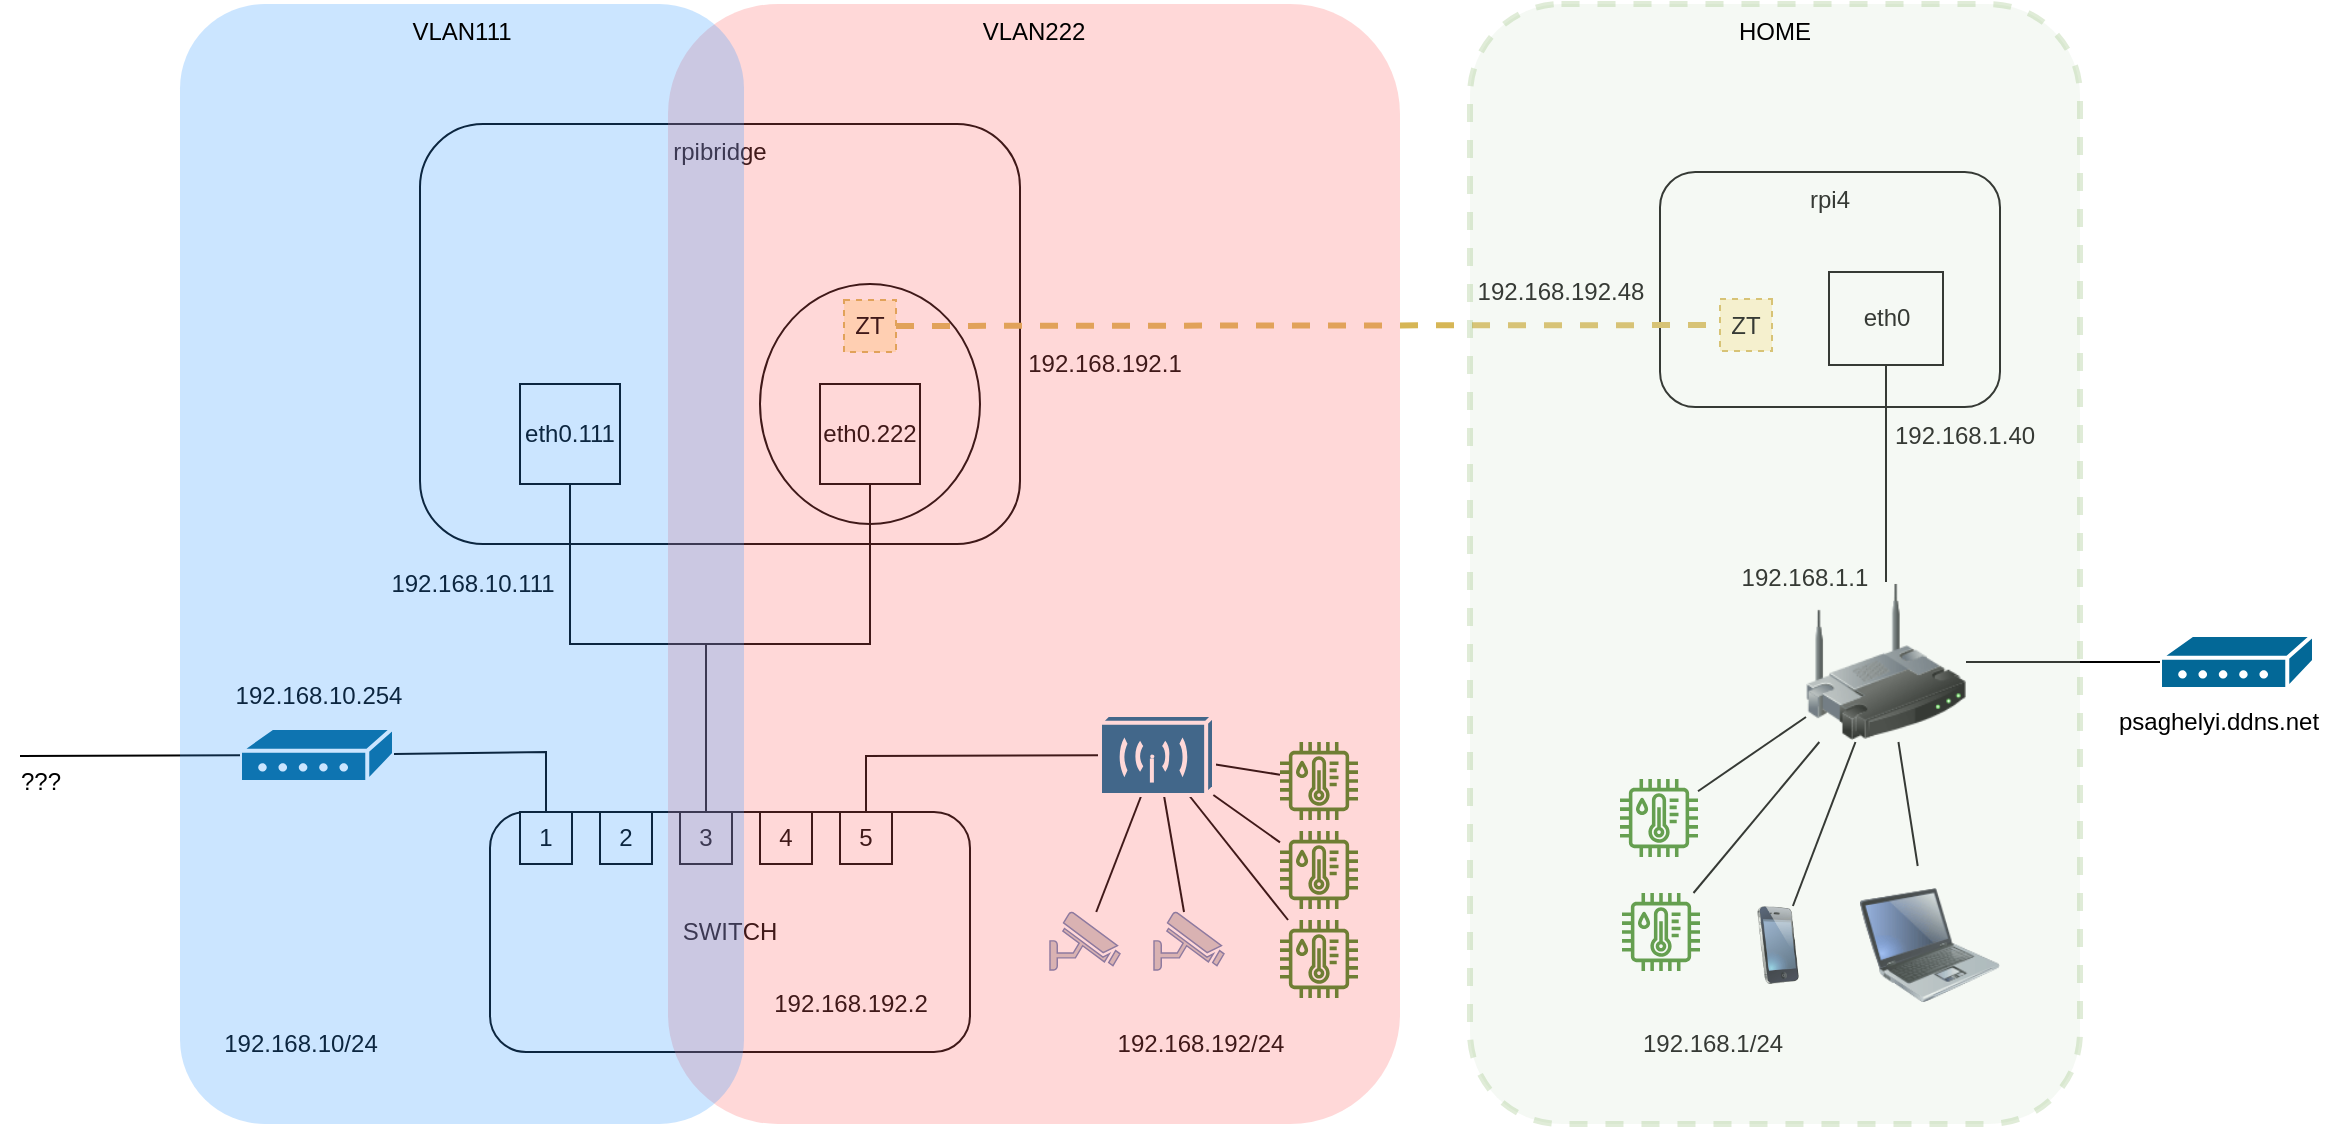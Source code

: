 <mxfile version="19.0.1" type="device"><diagram id="6F_pcqcGdW0esbLKVVCh" name="Page-1"><mxGraphModel dx="1236" dy="852" grid="1" gridSize="10" guides="1" tooltips="1" connect="1" arrows="1" fold="1" page="1" pageScale="1" pageWidth="1169" pageHeight="827" math="0" shadow="0"><root><mxCell id="0"/><mxCell id="1" parent="0"/><mxCell id="drUqaeW4dW51XdQGf4tC-1" value="SWITCH" style="rounded=1;whiteSpace=wrap;html=1;" parent="1" vertex="1"><mxGeometry x="245" y="564" width="240" height="120" as="geometry"/></mxCell><mxCell id="drUqaeW4dW51XdQGf4tC-2" value="1" style="whiteSpace=wrap;html=1;aspect=fixed;" parent="1" vertex="1"><mxGeometry x="260" y="564" width="26" height="26" as="geometry"/></mxCell><mxCell id="drUqaeW4dW51XdQGf4tC-4" value="2" style="whiteSpace=wrap;html=1;aspect=fixed;" parent="1" vertex="1"><mxGeometry x="300" y="564" width="26" height="26" as="geometry"/></mxCell><mxCell id="drUqaeW4dW51XdQGf4tC-5" value="3" style="whiteSpace=wrap;html=1;aspect=fixed;" parent="1" vertex="1"><mxGeometry x="340" y="564" width="26" height="26" as="geometry"/></mxCell><mxCell id="drUqaeW4dW51XdQGf4tC-6" value="4" style="whiteSpace=wrap;html=1;aspect=fixed;" parent="1" vertex="1"><mxGeometry x="380" y="564" width="26" height="26" as="geometry"/></mxCell><mxCell id="drUqaeW4dW51XdQGf4tC-7" value="5" style="whiteSpace=wrap;html=1;aspect=fixed;" parent="1" vertex="1"><mxGeometry x="420" y="564" width="26" height="26" as="geometry"/></mxCell><mxCell id="drUqaeW4dW51XdQGf4tC-8" value="rpibridge" style="rounded=1;whiteSpace=wrap;html=1;verticalAlign=top;" parent="1" vertex="1"><mxGeometry x="210" y="220" width="300" height="210" as="geometry"/></mxCell><mxCell id="drUqaeW4dW51XdQGf4tC-10" value="eth0.111" style="whiteSpace=wrap;html=1;aspect=fixed;" parent="1" vertex="1"><mxGeometry x="260" y="350" width="50" height="50" as="geometry"/></mxCell><mxCell id="drUqaeW4dW51XdQGf4tC-12" value="" style="endArrow=none;html=1;rounded=0;" parent="1" source="drUqaeW4dW51XdQGf4tC-5" target="drUqaeW4dW51XdQGf4tC-10" edge="1"><mxGeometry width="50" height="50" relative="1" as="geometry"><mxPoint x="160" y="520" as="sourcePoint"/><mxPoint x="210" y="470" as="targetPoint"/><Array as="points"><mxPoint x="353" y="480"/><mxPoint x="285" y="480"/></Array></mxGeometry></mxCell><mxCell id="drUqaeW4dW51XdQGf4tC-16" value="192.168.192.1" style="text;html=1;align=center;verticalAlign=middle;resizable=0;points=[];autosize=1;strokeColor=none;fillColor=none;" parent="1" vertex="1"><mxGeometry x="507" y="330" width="90" height="20" as="geometry"/></mxCell><mxCell id="drUqaeW4dW51XdQGf4tC-17" value="192.168.192.2" style="text;html=1;align=center;verticalAlign=middle;resizable=0;points=[];autosize=1;strokeColor=none;fillColor=none;" parent="1" vertex="1"><mxGeometry x="380" y="650" width="90" height="20" as="geometry"/></mxCell><mxCell id="drUqaeW4dW51XdQGf4tC-18" value="" style="shape=mxgraph.cisco.modems_and_phones.modem;html=1;pointerEvents=1;dashed=0;fillColor=#036897;strokeColor=#ffffff;strokeWidth=2;verticalLabelPosition=bottom;verticalAlign=top;align=center;outlineConnect=0;" parent="1" vertex="1"><mxGeometry x="120" y="522" width="77" height="27" as="geometry"/></mxCell><mxCell id="drUqaeW4dW51XdQGf4tC-19" value="" style="endArrow=none;html=1;rounded=0;" parent="1" source="drUqaeW4dW51XdQGf4tC-18" target="drUqaeW4dW51XdQGf4tC-2" edge="1"><mxGeometry width="50" height="50" relative="1" as="geometry"><mxPoint x="70" y="680" as="sourcePoint"/><mxPoint x="120" y="630" as="targetPoint"/><Array as="points"><mxPoint x="273" y="534"/></Array></mxGeometry></mxCell><mxCell id="drUqaeW4dW51XdQGf4tC-21" value="" style="endArrow=none;html=1;rounded=0;" parent="1" source="drUqaeW4dW51XdQGf4tC-7" target="DtOywu7zZfMA6JNwZrrt-17" edge="1"><mxGeometry width="50" height="50" relative="1" as="geometry"><mxPoint x="570" y="700" as="sourcePoint"/><mxPoint x="570" y="533.577" as="targetPoint"/><Array as="points"><mxPoint x="433" y="536"/></Array></mxGeometry></mxCell><mxCell id="drUqaeW4dW51XdQGf4tC-22" value="192.168.10.254" style="text;html=1;align=center;verticalAlign=middle;resizable=0;points=[];autosize=1;strokeColor=none;fillColor=none;" parent="1" vertex="1"><mxGeometry x="108.5" y="495.5" width="100" height="20" as="geometry"/></mxCell><mxCell id="drUqaeW4dW51XdQGf4tC-26" value="" style="ellipse;whiteSpace=wrap;html=1;" parent="1" vertex="1"><mxGeometry x="380" y="300" width="110" height="120" as="geometry"/></mxCell><mxCell id="drUqaeW4dW51XdQGf4tC-23" value="eth0.222" style="whiteSpace=wrap;html=1;aspect=fixed;" parent="1" vertex="1"><mxGeometry x="410" y="350" width="50" height="50" as="geometry"/></mxCell><mxCell id="drUqaeW4dW51XdQGf4tC-9" value="ZT" style="whiteSpace=wrap;html=1;aspect=fixed;dashed=1;fillColor=#fff2cc;strokeColor=#d6b656;" parent="1" vertex="1"><mxGeometry x="422" y="308" width="26" height="26" as="geometry"/></mxCell><mxCell id="drUqaeW4dW51XdQGf4tC-28" value="" style="endArrow=none;html=1;rounded=0;" parent="1" source="drUqaeW4dW51XdQGf4tC-5" target="drUqaeW4dW51XdQGf4tC-23" edge="1"><mxGeometry width="50" height="50" relative="1" as="geometry"><mxPoint x="150" y="480" as="sourcePoint"/><mxPoint x="200" y="430" as="targetPoint"/><Array as="points"><mxPoint x="353" y="480"/><mxPoint x="435" y="480"/></Array></mxGeometry></mxCell><mxCell id="drUqaeW4dW51XdQGf4tC-29" value="192.168.10.111" style="text;html=1;align=center;verticalAlign=middle;resizable=0;points=[];autosize=1;strokeColor=none;fillColor=none;" parent="1" vertex="1"><mxGeometry x="186" y="440" width="100" height="20" as="geometry"/></mxCell><mxCell id="slMS05NiJZeWmDwCDA8T-3" value="" style="shape=mxgraph.cisco.modems_and_phones.modem;html=1;pointerEvents=1;dashed=0;fillColor=#036897;strokeColor=#ffffff;strokeWidth=2;verticalLabelPosition=bottom;verticalAlign=top;align=center;outlineConnect=0;" parent="1" vertex="1"><mxGeometry x="1080" y="475.5" width="77" height="27" as="geometry"/></mxCell><mxCell id="slMS05NiJZeWmDwCDA8T-6" value="rpi4" style="rounded=1;whiteSpace=wrap;html=1;verticalAlign=top;" parent="1" vertex="1"><mxGeometry x="830" y="244" width="170" height="117.5" as="geometry"/></mxCell><mxCell id="slMS05NiJZeWmDwCDA8T-7" value="eth0" style="rounded=0;whiteSpace=wrap;html=1;" parent="1" vertex="1"><mxGeometry x="914.5" y="294" width="57" height="46.5" as="geometry"/></mxCell><mxCell id="slMS05NiJZeWmDwCDA8T-9" value="ZT" style="whiteSpace=wrap;html=1;aspect=fixed;dashed=1;direction=south;fillColor=#fff2cc;strokeColor=#d6b656;" parent="1" vertex="1"><mxGeometry x="860" y="307.5" width="26" height="26" as="geometry"/></mxCell><mxCell id="slMS05NiJZeWmDwCDA8T-10" value="" style="endArrow=none;html=1;rounded=0;" parent="1" source="DtOywu7zZfMA6JNwZrrt-16" target="slMS05NiJZeWmDwCDA8T-7" edge="1"><mxGeometry width="50" height="50" relative="1" as="geometry"><mxPoint x="943" y="450" as="sourcePoint"/><mxPoint x="880" y="436.5" as="targetPoint"/></mxGeometry></mxCell><mxCell id="slMS05NiJZeWmDwCDA8T-12" value="" style="endArrow=none;html=1;rounded=0;" parent="1" source="slMS05NiJZeWmDwCDA8T-3" target="DtOywu7zZfMA6JNwZrrt-16" edge="1"><mxGeometry width="50" height="50" relative="1" as="geometry"><mxPoint x="881.5" y="606.5" as="sourcePoint"/><mxPoint x="983" y="490" as="targetPoint"/></mxGeometry></mxCell><mxCell id="slMS05NiJZeWmDwCDA8T-16" value="192.168.1.40" style="text;html=1;align=center;verticalAlign=middle;resizable=0;points=[];autosize=1;strokeColor=none;fillColor=none;" parent="1" vertex="1"><mxGeometry x="937" y="366" width="90" height="20" as="geometry"/></mxCell><mxCell id="slMS05NiJZeWmDwCDA8T-17" value="192.168.1.1" style="text;html=1;align=center;verticalAlign=middle;resizable=0;points=[];autosize=1;strokeColor=none;fillColor=none;" parent="1" vertex="1"><mxGeometry x="862" y="437" width="80" height="20" as="geometry"/></mxCell><mxCell id="slMS05NiJZeWmDwCDA8T-19" value="psaghelyi.ddns.net" style="text;html=1;align=center;verticalAlign=middle;resizable=0;points=[];autosize=1;strokeColor=none;fillColor=none;" parent="1" vertex="1"><mxGeometry x="1049" y="509" width="120" height="20" as="geometry"/></mxCell><mxCell id="slMS05NiJZeWmDwCDA8T-20" value="" style="endArrow=none;html=1;rounded=0;dashed=1;strokeWidth=3;fillColor=#fff2cc;strokeColor=#d6b656;" parent="1" source="drUqaeW4dW51XdQGf4tC-9" target="slMS05NiJZeWmDwCDA8T-9" edge="1"><mxGeometry width="50" height="50" relative="1" as="geometry"><mxPoint x="860" y="90" as="sourcePoint"/><mxPoint x="910" y="40" as="targetPoint"/></mxGeometry></mxCell><mxCell id="slMS05NiJZeWmDwCDA8T-21" value="" style="sketch=0;outlineConnect=0;fontColor=#232F3E;gradientColor=none;fillColor=#3F8624;strokeColor=none;dashed=0;verticalLabelPosition=bottom;verticalAlign=top;align=center;html=1;fontSize=12;fontStyle=0;aspect=fixed;pointerEvents=1;shape=mxgraph.aws4.iot_thing_temperature_humidity_sensor;" parent="1" vertex="1"><mxGeometry x="640" y="529" width="39" height="39" as="geometry"/></mxCell><mxCell id="slMS05NiJZeWmDwCDA8T-22" value="" style="sketch=0;outlineConnect=0;fontColor=#232F3E;gradientColor=none;fillColor=#3F8624;strokeColor=none;dashed=0;verticalLabelPosition=bottom;verticalAlign=top;align=center;html=1;fontSize=12;fontStyle=0;aspect=fixed;pointerEvents=1;shape=mxgraph.aws4.iot_thing_temperature_humidity_sensor;" parent="1" vertex="1"><mxGeometry x="640" y="573.5" width="39" height="39" as="geometry"/></mxCell><mxCell id="slMS05NiJZeWmDwCDA8T-23" value="" style="sketch=0;outlineConnect=0;fontColor=#232F3E;gradientColor=none;fillColor=#3F8624;strokeColor=none;dashed=0;verticalLabelPosition=bottom;verticalAlign=top;align=center;html=1;fontSize=12;fontStyle=0;aspect=fixed;pointerEvents=1;shape=mxgraph.aws4.iot_thing_temperature_humidity_sensor;" parent="1" vertex="1"><mxGeometry x="640" y="618" width="39" height="39" as="geometry"/></mxCell><mxCell id="slMS05NiJZeWmDwCDA8T-24" value="" style="fontColor=#0066CC;verticalAlign=top;verticalLabelPosition=bottom;labelPosition=center;align=center;html=1;outlineConnect=0;fillColor=#CCCCCC;strokeColor=#6881B3;gradientColor=none;gradientDirection=north;strokeWidth=2;shape=mxgraph.networks.security_camera;" parent="1" vertex="1"><mxGeometry x="577" y="614" width="35" height="29" as="geometry"/></mxCell><mxCell id="slMS05NiJZeWmDwCDA8T-25" value="" style="fontColor=#0066CC;verticalAlign=top;verticalLabelPosition=bottom;labelPosition=center;align=center;html=1;outlineConnect=0;fillColor=#CCCCCC;strokeColor=#6881B3;gradientColor=none;gradientDirection=north;strokeWidth=2;shape=mxgraph.networks.security_camera;direction=west;rotation=-180;" parent="1" vertex="1"><mxGeometry x="525" y="614" width="35" height="29" as="geometry"/></mxCell><mxCell id="slMS05NiJZeWmDwCDA8T-26" value="192.168.192/24" style="text;html=1;align=center;verticalAlign=middle;resizable=0;points=[];autosize=1;strokeColor=none;fillColor=none;" parent="1" vertex="1"><mxGeometry x="550" y="670" width="100" height="20" as="geometry"/></mxCell><mxCell id="slMS05NiJZeWmDwCDA8T-27" value="192.168.192.48" style="text;html=1;align=center;verticalAlign=middle;resizable=0;points=[];autosize=1;strokeColor=none;fillColor=none;" parent="1" vertex="1"><mxGeometry x="730" y="294" width="100" height="20" as="geometry"/></mxCell><mxCell id="DtOywu7zZfMA6JNwZrrt-1" value="" style="sketch=0;outlineConnect=0;fontColor=#232F3E;gradientColor=none;fillColor=#3F8624;strokeColor=none;dashed=0;verticalLabelPosition=bottom;verticalAlign=top;align=center;html=1;fontSize=12;fontStyle=0;aspect=fixed;pointerEvents=1;shape=mxgraph.aws4.iot_thing_temperature_humidity_sensor;" vertex="1" parent="1"><mxGeometry x="811" y="604.5" width="39" height="39" as="geometry"/></mxCell><mxCell id="DtOywu7zZfMA6JNwZrrt-2" value="" style="sketch=0;outlineConnect=0;fontColor=#232F3E;gradientColor=none;fillColor=#3F8624;strokeColor=none;dashed=0;verticalLabelPosition=bottom;verticalAlign=top;align=center;html=1;fontSize=12;fontStyle=0;aspect=fixed;pointerEvents=1;shape=mxgraph.aws4.iot_thing_temperature_humidity_sensor;" vertex="1" parent="1"><mxGeometry x="810" y="547.5" width="39" height="39" as="geometry"/></mxCell><mxCell id="DtOywu7zZfMA6JNwZrrt-3" value="" style="endArrow=none;html=1;rounded=0;" edge="1" parent="1" source="DtOywu7zZfMA6JNwZrrt-16" target="DtOywu7zZfMA6JNwZrrt-2"><mxGeometry width="50" height="50" relative="1" as="geometry"><mxPoint x="903" y="517.137" as="sourcePoint"/><mxPoint x="1070" y="550" as="targetPoint"/></mxGeometry></mxCell><mxCell id="DtOywu7zZfMA6JNwZrrt-4" value="" style="endArrow=none;html=1;rounded=0;" edge="1" parent="1" source="DtOywu7zZfMA6JNwZrrt-16" target="DtOywu7zZfMA6JNwZrrt-1"><mxGeometry width="50" height="50" relative="1" as="geometry"><mxPoint x="909.418" y="530" as="sourcePoint"/><mxPoint x="1050" y="482.689" as="targetPoint"/></mxGeometry></mxCell><mxCell id="DtOywu7zZfMA6JNwZrrt-6" value="192.168.1/24" style="text;html=1;align=center;verticalAlign=middle;resizable=0;points=[];autosize=1;strokeColor=none;fillColor=none;" vertex="1" parent="1"><mxGeometry x="811" y="670" width="90" height="20" as="geometry"/></mxCell><mxCell id="DtOywu7zZfMA6JNwZrrt-7" value="" style="endArrow=none;html=1;rounded=0;" edge="1" parent="1" source="DtOywu7zZfMA6JNwZrrt-17" target="slMS05NiJZeWmDwCDA8T-23"><mxGeometry width="50" height="50" relative="1" as="geometry"><mxPoint x="591.987" y="558.5" as="sourcePoint"/><mxPoint x="620" y="750" as="targetPoint"/></mxGeometry></mxCell><mxCell id="DtOywu7zZfMA6JNwZrrt-8" value="" style="endArrow=none;html=1;rounded=0;" edge="1" parent="1" source="DtOywu7zZfMA6JNwZrrt-17" target="slMS05NiJZeWmDwCDA8T-22"><mxGeometry width="50" height="50" relative="1" as="geometry"><mxPoint x="600" y="556.299" as="sourcePoint"/><mxPoint x="651.25" y="641" as="targetPoint"/></mxGeometry></mxCell><mxCell id="DtOywu7zZfMA6JNwZrrt-9" value="" style="endArrow=none;html=1;rounded=0;" edge="1" parent="1" source="DtOywu7zZfMA6JNwZrrt-17" target="slMS05NiJZeWmDwCDA8T-21"><mxGeometry width="50" height="50" relative="1" as="geometry"><mxPoint x="600" y="542.305" as="sourcePoint"/><mxPoint x="645" y="598.217" as="targetPoint"/></mxGeometry></mxCell><mxCell id="DtOywu7zZfMA6JNwZrrt-10" value="" style="endArrow=none;html=1;rounded=0;" edge="1" parent="1" source="DtOywu7zZfMA6JNwZrrt-17" target="slMS05NiJZeWmDwCDA8T-24"><mxGeometry width="50" height="50" relative="1" as="geometry"><mxPoint x="580.132" y="558.5" as="sourcePoint"/><mxPoint x="645" y="564.632" as="targetPoint"/></mxGeometry></mxCell><mxCell id="DtOywu7zZfMA6JNwZrrt-11" value="" style="endArrow=none;html=1;rounded=0;" edge="1" parent="1" source="DtOywu7zZfMA6JNwZrrt-17" target="slMS05NiJZeWmDwCDA8T-25"><mxGeometry width="50" height="50" relative="1" as="geometry"><mxPoint x="566.447" y="558.5" as="sourcePoint"/><mxPoint x="590.746" y="591" as="targetPoint"/></mxGeometry></mxCell><mxCell id="DtOywu7zZfMA6JNwZrrt-12" value="" style="image;html=1;image=img/lib/clip_art/computers/Laptop_128x128.png" vertex="1" parent="1"><mxGeometry x="930" y="591" width="70" height="79" as="geometry"/></mxCell><mxCell id="DtOywu7zZfMA6JNwZrrt-13" value="" style="image;html=1;image=img/lib/clip_art/telecommunication/iPhone_128x128.png" vertex="1" parent="1"><mxGeometry x="869" y="611" width="40" height="39" as="geometry"/></mxCell><mxCell id="DtOywu7zZfMA6JNwZrrt-14" value="" style="endArrow=none;html=1;rounded=0;" edge="1" parent="1" source="DtOywu7zZfMA6JNwZrrt-16" target="DtOywu7zZfMA6JNwZrrt-13"><mxGeometry width="50" height="50" relative="1" as="geometry"><mxPoint x="927.626" y="530" as="sourcePoint"/><mxPoint x="838.505" y="624" as="targetPoint"/></mxGeometry></mxCell><mxCell id="DtOywu7zZfMA6JNwZrrt-15" value="" style="endArrow=none;html=1;rounded=0;" edge="1" parent="1" source="DtOywu7zZfMA6JNwZrrt-16" target="DtOywu7zZfMA6JNwZrrt-12"><mxGeometry width="50" height="50" relative="1" as="geometry"><mxPoint x="949.263" y="530" as="sourcePoint"/><mxPoint x="906.495" y="621" as="targetPoint"/></mxGeometry></mxCell><mxCell id="DtOywu7zZfMA6JNwZrrt-16" value="" style="image;html=1;image=img/lib/clip_art/networking/Wireless_Router_128x128.png" vertex="1" parent="1"><mxGeometry x="903" y="449" width="80" height="80" as="geometry"/></mxCell><mxCell id="DtOywu7zZfMA6JNwZrrt-17" value="" style="shape=mxgraph.cisco.wireless.wireless_transport;html=1;pointerEvents=1;dashed=0;fillColor=#036897;strokeColor=#ffffff;strokeWidth=2;verticalLabelPosition=bottom;verticalAlign=top;align=center;outlineConnect=0;" vertex="1" parent="1"><mxGeometry x="550" y="515.5" width="57" height="40" as="geometry"/></mxCell><mxCell id="DtOywu7zZfMA6JNwZrrt-18" value="192.168.10/24" style="text;html=1;align=center;verticalAlign=middle;resizable=0;points=[];autosize=1;strokeColor=none;fillColor=none;" vertex="1" parent="1"><mxGeometry x="105" y="670" width="90" height="20" as="geometry"/></mxCell><mxCell id="DNC_TwQZijvyBqbD4jHM-3" value="VLAN222" style="rounded=1;whiteSpace=wrap;html=1;dashed=1;strokeColor=none;strokeWidth=3;fillColor=#FF6666;verticalAlign=top;align=center;opacity=25;" parent="1" vertex="1"><mxGeometry x="334" y="160" width="366" height="560" as="geometry"/></mxCell><mxCell id="DtOywu7zZfMA6JNwZrrt-5" value="HOME" style="rounded=1;whiteSpace=wrap;html=1;dashed=1;strokeColor=#82b366;strokeWidth=3;fillColor=#d5e8d4;verticalAlign=top;align=center;opacity=25;" vertex="1" parent="1"><mxGeometry x="735" y="160" width="305" height="560" as="geometry"/></mxCell><mxCell id="DtOywu7zZfMA6JNwZrrt-19" value="" style="endArrow=none;html=1;rounded=0;" edge="1" parent="1" target="drUqaeW4dW51XdQGf4tC-18"><mxGeometry width="50" height="50" relative="1" as="geometry"><mxPoint x="10" y="536" as="sourcePoint"/><mxPoint x="40" y="540" as="targetPoint"/></mxGeometry></mxCell><mxCell id="DtOywu7zZfMA6JNwZrrt-20" value="???" style="text;html=1;align=center;verticalAlign=middle;resizable=0;points=[];autosize=1;strokeColor=none;fillColor=none;" vertex="1" parent="1"><mxGeometry y="538.5" width="40" height="20" as="geometry"/></mxCell><mxCell id="DNC_TwQZijvyBqbD4jHM-2" value="VLAN111" style="rounded=1;whiteSpace=wrap;html=1;dashed=1;strokeColor=none;strokeWidth=3;fillColor=#3399FF;verticalAlign=top;align=center;opacity=25;" parent="1" vertex="1"><mxGeometry x="90" y="160" width="282" height="560" as="geometry"/></mxCell></root></mxGraphModel></diagram></mxfile>